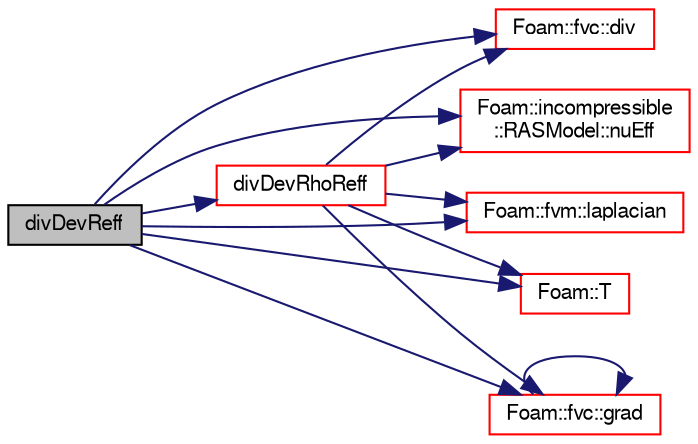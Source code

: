 digraph "divDevReff"
{
  bgcolor="transparent";
  edge [fontname="FreeSans",fontsize="10",labelfontname="FreeSans",labelfontsize="10"];
  node [fontname="FreeSans",fontsize="10",shape=record];
  rankdir="LR";
  Node1931 [label="divDevReff",height=0.2,width=0.4,color="black", fillcolor="grey75", style="filled", fontcolor="black"];
  Node1931 -> Node1932 [color="midnightblue",fontsize="10",style="solid",fontname="FreeSans"];
  Node1932 [label="Foam::fvc::div",height=0.2,width=0.4,color="red",URL="$a21134.html#a585533948ad80abfe589d920c641f251"];
  Node1931 -> Node2234 [color="midnightblue",fontsize="10",style="solid",fontname="FreeSans"];
  Node2234 [label="divDevRhoReff",height=0.2,width=0.4,color="red",URL="$a31058.html#a1d0345d58cf17e030967c2b77a4477d6",tooltip="Return the source term for the momentum equation. "];
  Node2234 -> Node2236 [color="midnightblue",fontsize="10",style="solid",fontname="FreeSans"];
  Node2236 [label="Foam::incompressible\l::RASModel::nuEff",height=0.2,width=0.4,color="red",URL="$a31074.html#a253447ded10e8fc7fceccbbea00f98ad",tooltip="Return the effective viscosity. "];
  Node2234 -> Node2337 [color="midnightblue",fontsize="10",style="solid",fontname="FreeSans"];
  Node2337 [label="Foam::fvm::laplacian",height=0.2,width=0.4,color="red",URL="$a21135.html#a05679b154654e47e9f1e2fbd2bc0bae0"];
  Node2234 -> Node1932 [color="midnightblue",fontsize="10",style="solid",fontname="FreeSans"];
  Node2234 -> Node2207 [color="midnightblue",fontsize="10",style="solid",fontname="FreeSans"];
  Node2207 [label="Foam::T",height=0.2,width=0.4,color="red",URL="$a21124.html#ae57fda0abb14bb0944947c463c6e09d4"];
  Node2234 -> Node2339 [color="midnightblue",fontsize="10",style="solid",fontname="FreeSans"];
  Node2339 [label="Foam::fvc::grad",height=0.2,width=0.4,color="red",URL="$a21134.html#a7c00ec90ecc15ed3005255e42c52827a"];
  Node2339 -> Node2339 [color="midnightblue",fontsize="10",style="solid",fontname="FreeSans"];
  Node1931 -> Node2339 [color="midnightblue",fontsize="10",style="solid",fontname="FreeSans"];
  Node1931 -> Node2337 [color="midnightblue",fontsize="10",style="solid",fontname="FreeSans"];
  Node1931 -> Node2236 [color="midnightblue",fontsize="10",style="solid",fontname="FreeSans"];
  Node1931 -> Node2207 [color="midnightblue",fontsize="10",style="solid",fontname="FreeSans"];
}
